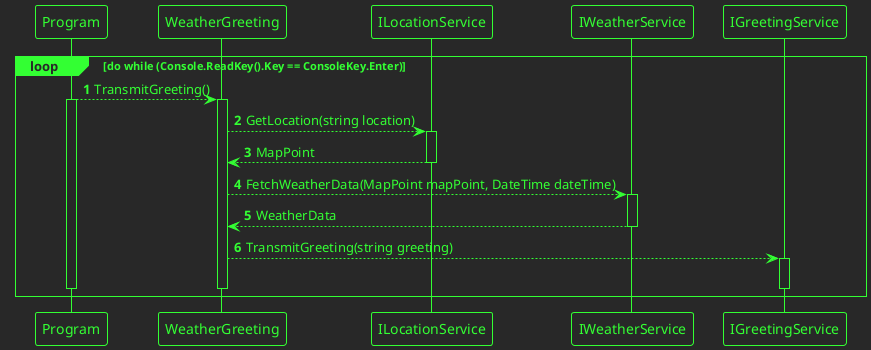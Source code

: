 ﻿@startuml
!theme crt-green
'https://plantuml.com/sequence-diagram
autonumber
loop do while (Console.ReadKey().Key == ConsoleKey.Enter)
Program --> WeatherGreeting : TransmitGreeting()
activate Program
activate WeatherGreeting
WeatherGreeting --> ILocationService: GetLocation(string location)
activate ILocationService
ILocationService --> WeatherGreeting : MapPoint
deactivate ILocationService
WeatherGreeting --> IWeatherService : FetchWeatherData(MapPoint mapPoint, DateTime dateTime)
activate IWeatherService
IWeatherService --> WeatherGreeting : WeatherData
deactivate IWeatherService
WeatherGreeting --> IGreetingService: TransmitGreeting(string greeting)
activate IGreetingService
deactivate IGreetingService
deactivate WeatherGreeting
deactivate Program
end
@enduml
